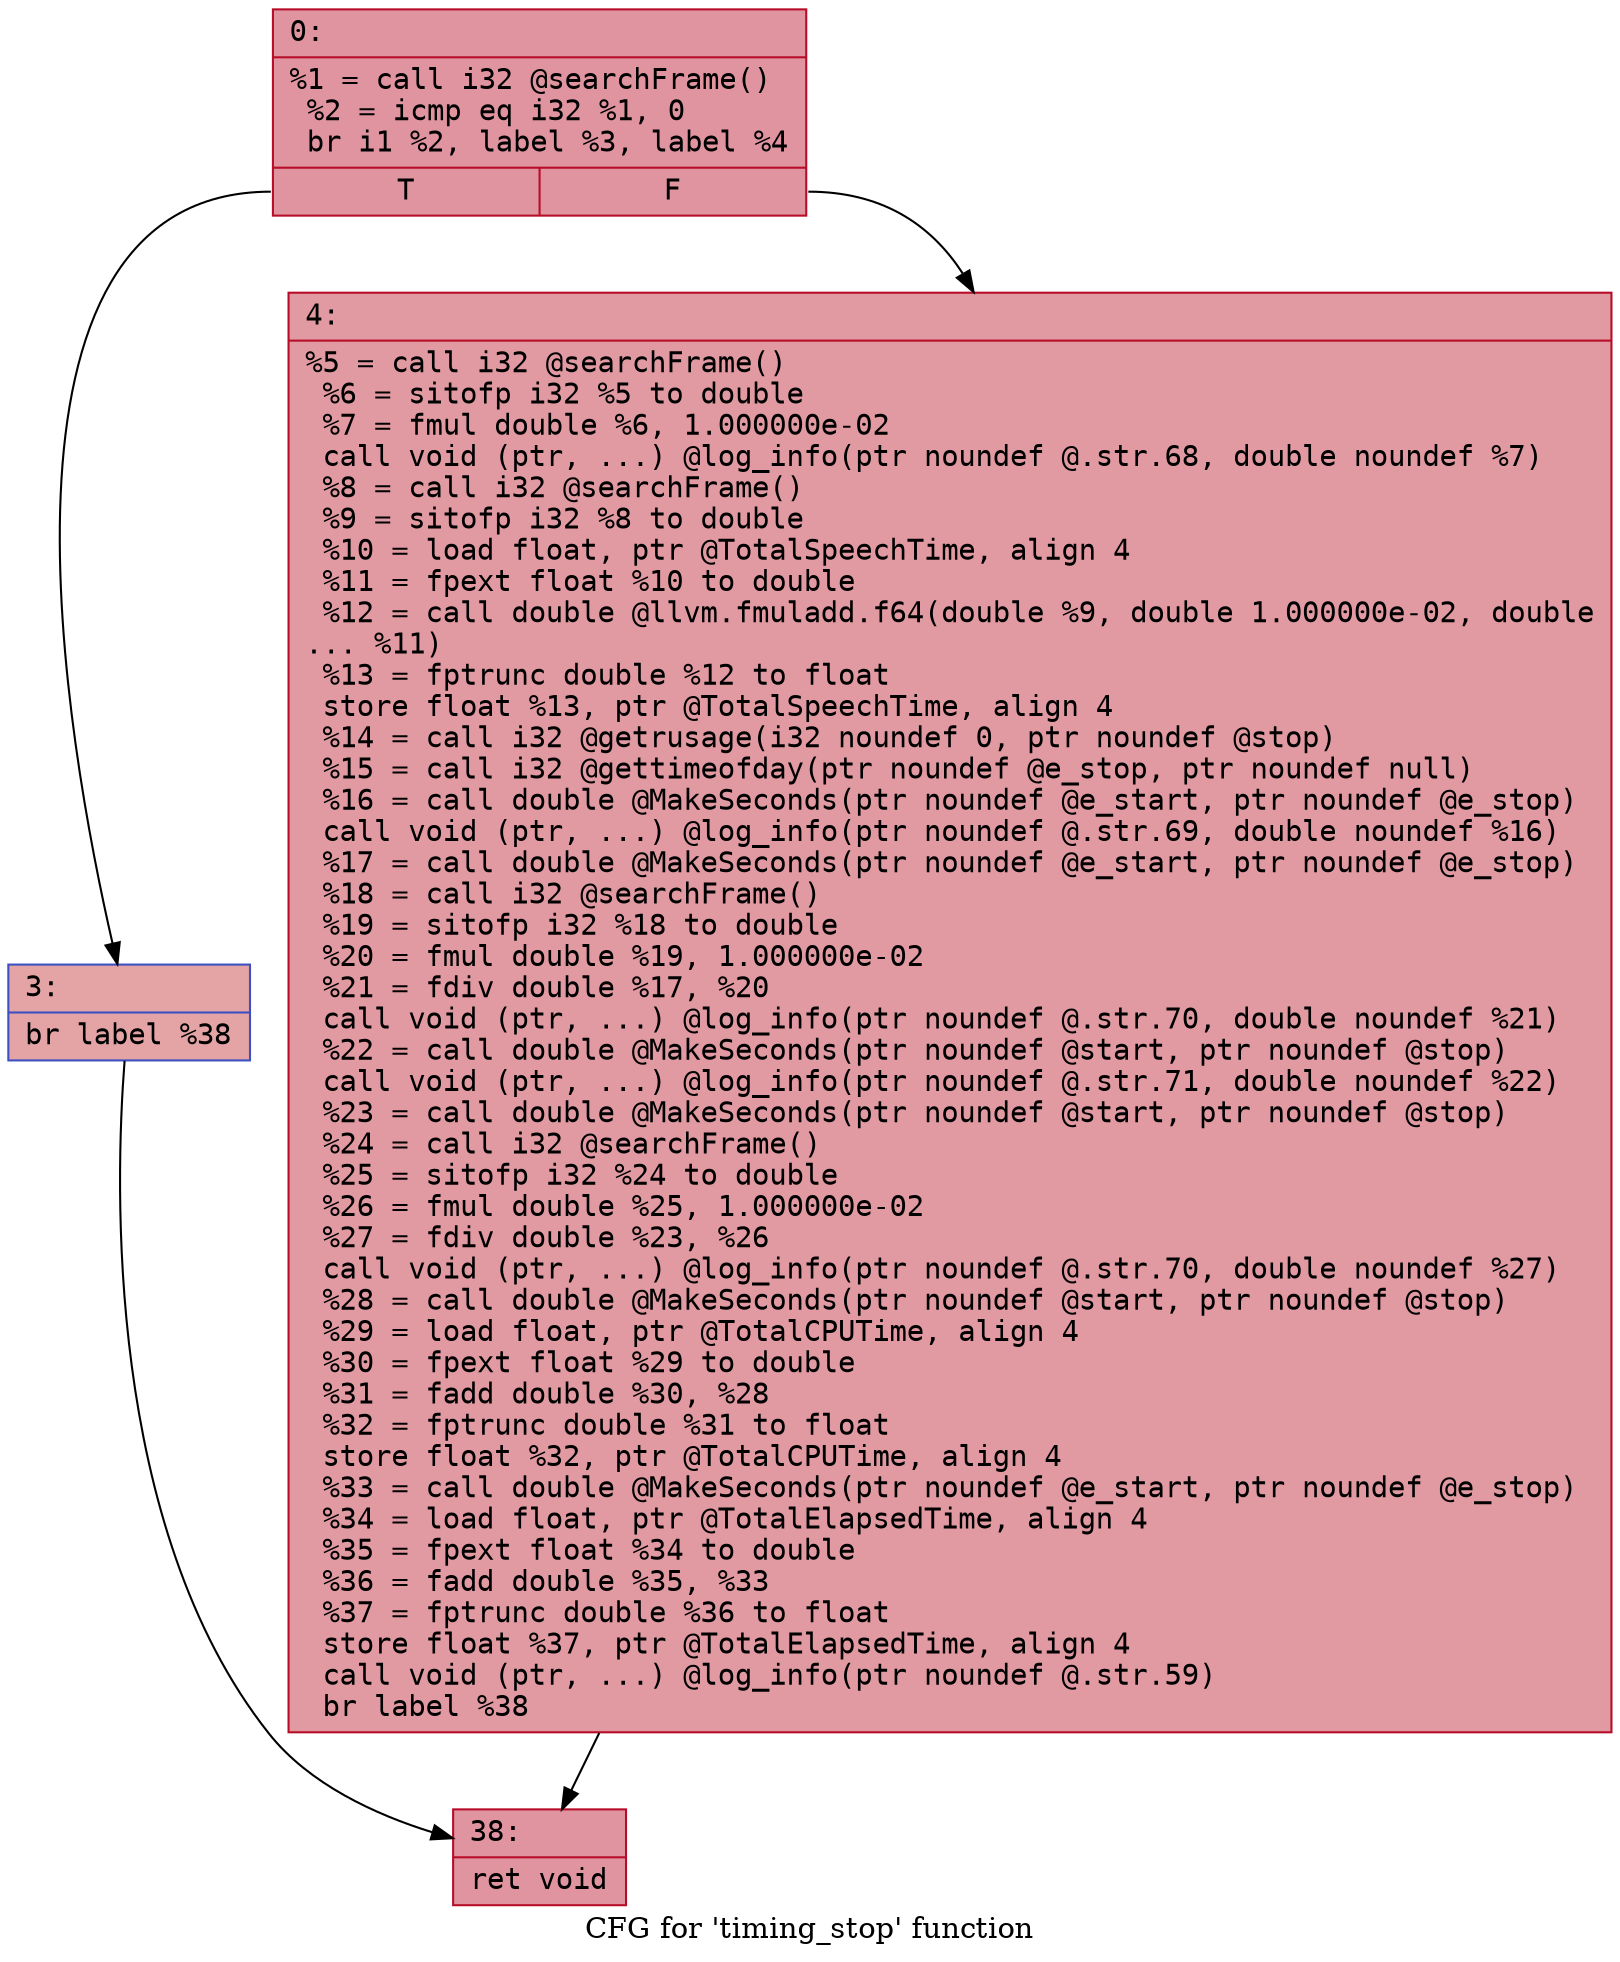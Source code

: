 digraph "CFG for 'timing_stop' function" {
	label="CFG for 'timing_stop' function";

	Node0x6000008a6fd0 [shape=record,color="#b70d28ff", style=filled, fillcolor="#b70d2870" fontname="Courier",label="{0:\l|  %1 = call i32 @searchFrame()\l  %2 = icmp eq i32 %1, 0\l  br i1 %2, label %3, label %4\l|{<s0>T|<s1>F}}"];
	Node0x6000008a6fd0:s0 -> Node0x6000008a72f0[tooltip="0 -> 3\nProbability 37.50%" ];
	Node0x6000008a6fd0:s1 -> Node0x6000008a7340[tooltip="0 -> 4\nProbability 62.50%" ];
	Node0x6000008a72f0 [shape=record,color="#3d50c3ff", style=filled, fillcolor="#c32e3170" fontname="Courier",label="{3:\l|  br label %38\l}"];
	Node0x6000008a72f0 -> Node0x6000008a7390[tooltip="3 -> 38\nProbability 100.00%" ];
	Node0x6000008a7340 [shape=record,color="#b70d28ff", style=filled, fillcolor="#bb1b2c70" fontname="Courier",label="{4:\l|  %5 = call i32 @searchFrame()\l  %6 = sitofp i32 %5 to double\l  %7 = fmul double %6, 1.000000e-02\l  call void (ptr, ...) @log_info(ptr noundef @.str.68, double noundef %7)\l  %8 = call i32 @searchFrame()\l  %9 = sitofp i32 %8 to double\l  %10 = load float, ptr @TotalSpeechTime, align 4\l  %11 = fpext float %10 to double\l  %12 = call double @llvm.fmuladd.f64(double %9, double 1.000000e-02, double\l... %11)\l  %13 = fptrunc double %12 to float\l  store float %13, ptr @TotalSpeechTime, align 4\l  %14 = call i32 @getrusage(i32 noundef 0, ptr noundef @stop)\l  %15 = call i32 @gettimeofday(ptr noundef @e_stop, ptr noundef null)\l  %16 = call double @MakeSeconds(ptr noundef @e_start, ptr noundef @e_stop)\l  call void (ptr, ...) @log_info(ptr noundef @.str.69, double noundef %16)\l  %17 = call double @MakeSeconds(ptr noundef @e_start, ptr noundef @e_stop)\l  %18 = call i32 @searchFrame()\l  %19 = sitofp i32 %18 to double\l  %20 = fmul double %19, 1.000000e-02\l  %21 = fdiv double %17, %20\l  call void (ptr, ...) @log_info(ptr noundef @.str.70, double noundef %21)\l  %22 = call double @MakeSeconds(ptr noundef @start, ptr noundef @stop)\l  call void (ptr, ...) @log_info(ptr noundef @.str.71, double noundef %22)\l  %23 = call double @MakeSeconds(ptr noundef @start, ptr noundef @stop)\l  %24 = call i32 @searchFrame()\l  %25 = sitofp i32 %24 to double\l  %26 = fmul double %25, 1.000000e-02\l  %27 = fdiv double %23, %26\l  call void (ptr, ...) @log_info(ptr noundef @.str.70, double noundef %27)\l  %28 = call double @MakeSeconds(ptr noundef @start, ptr noundef @stop)\l  %29 = load float, ptr @TotalCPUTime, align 4\l  %30 = fpext float %29 to double\l  %31 = fadd double %30, %28\l  %32 = fptrunc double %31 to float\l  store float %32, ptr @TotalCPUTime, align 4\l  %33 = call double @MakeSeconds(ptr noundef @e_start, ptr noundef @e_stop)\l  %34 = load float, ptr @TotalElapsedTime, align 4\l  %35 = fpext float %34 to double\l  %36 = fadd double %35, %33\l  %37 = fptrunc double %36 to float\l  store float %37, ptr @TotalElapsedTime, align 4\l  call void (ptr, ...) @log_info(ptr noundef @.str.59)\l  br label %38\l}"];
	Node0x6000008a7340 -> Node0x6000008a7390[tooltip="4 -> 38\nProbability 100.00%" ];
	Node0x6000008a7390 [shape=record,color="#b70d28ff", style=filled, fillcolor="#b70d2870" fontname="Courier",label="{38:\l|  ret void\l}"];
}
